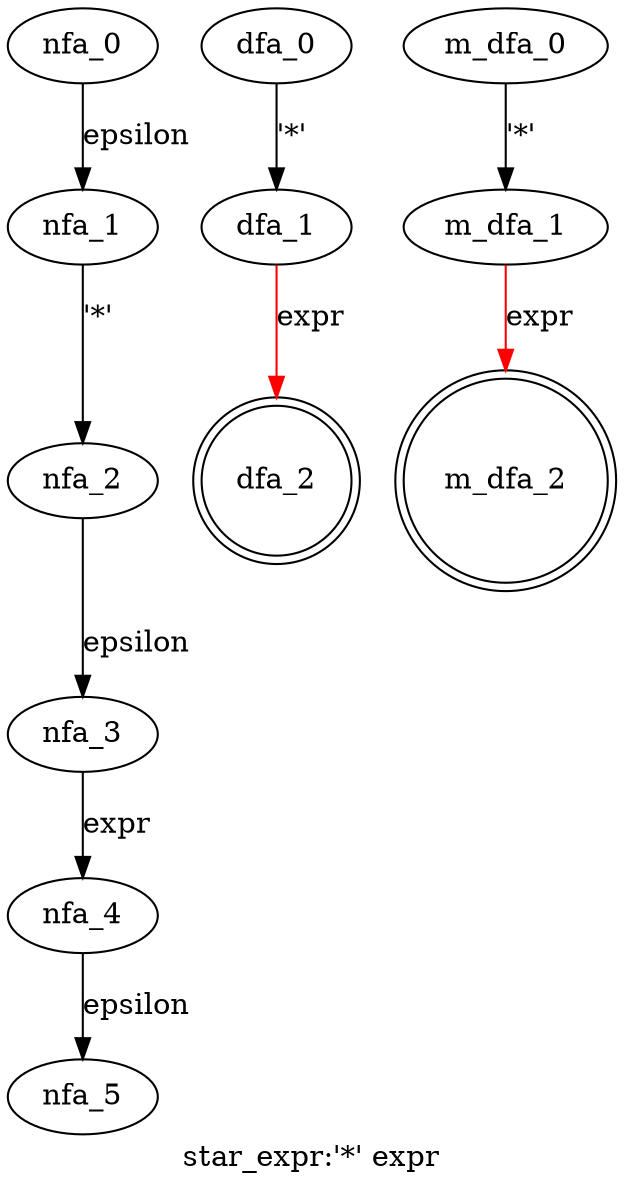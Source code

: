 digraph star_expr {
 graph[label="star_expr:'*' expr"]
 subgraph star_expr_nfa {
  nfa_0->nfa_1[label="epsilon"]
  nfa_1->nfa_2[label="'*'"]
  nfa_2->nfa_3[label="epsilon"]
  nfa_3->nfa_4[label="expr"]
  nfa_4->nfa_5[label="epsilon"]
  }
 subgraph star_expr_dfa {
  dfa_0->dfa_1[label="'*'"]
  dfa_1->dfa_2[label="expr",color=red]
  dfa_2[shape=doublecircle]
  }
 subgraph star_expr_m_dfa {
  m_dfa_0->m_dfa_1[label="'*'"]
  m_dfa_1->m_dfa_2[label="expr",color=red]
  m_dfa_2[shape=doublecircle]
  }
}
